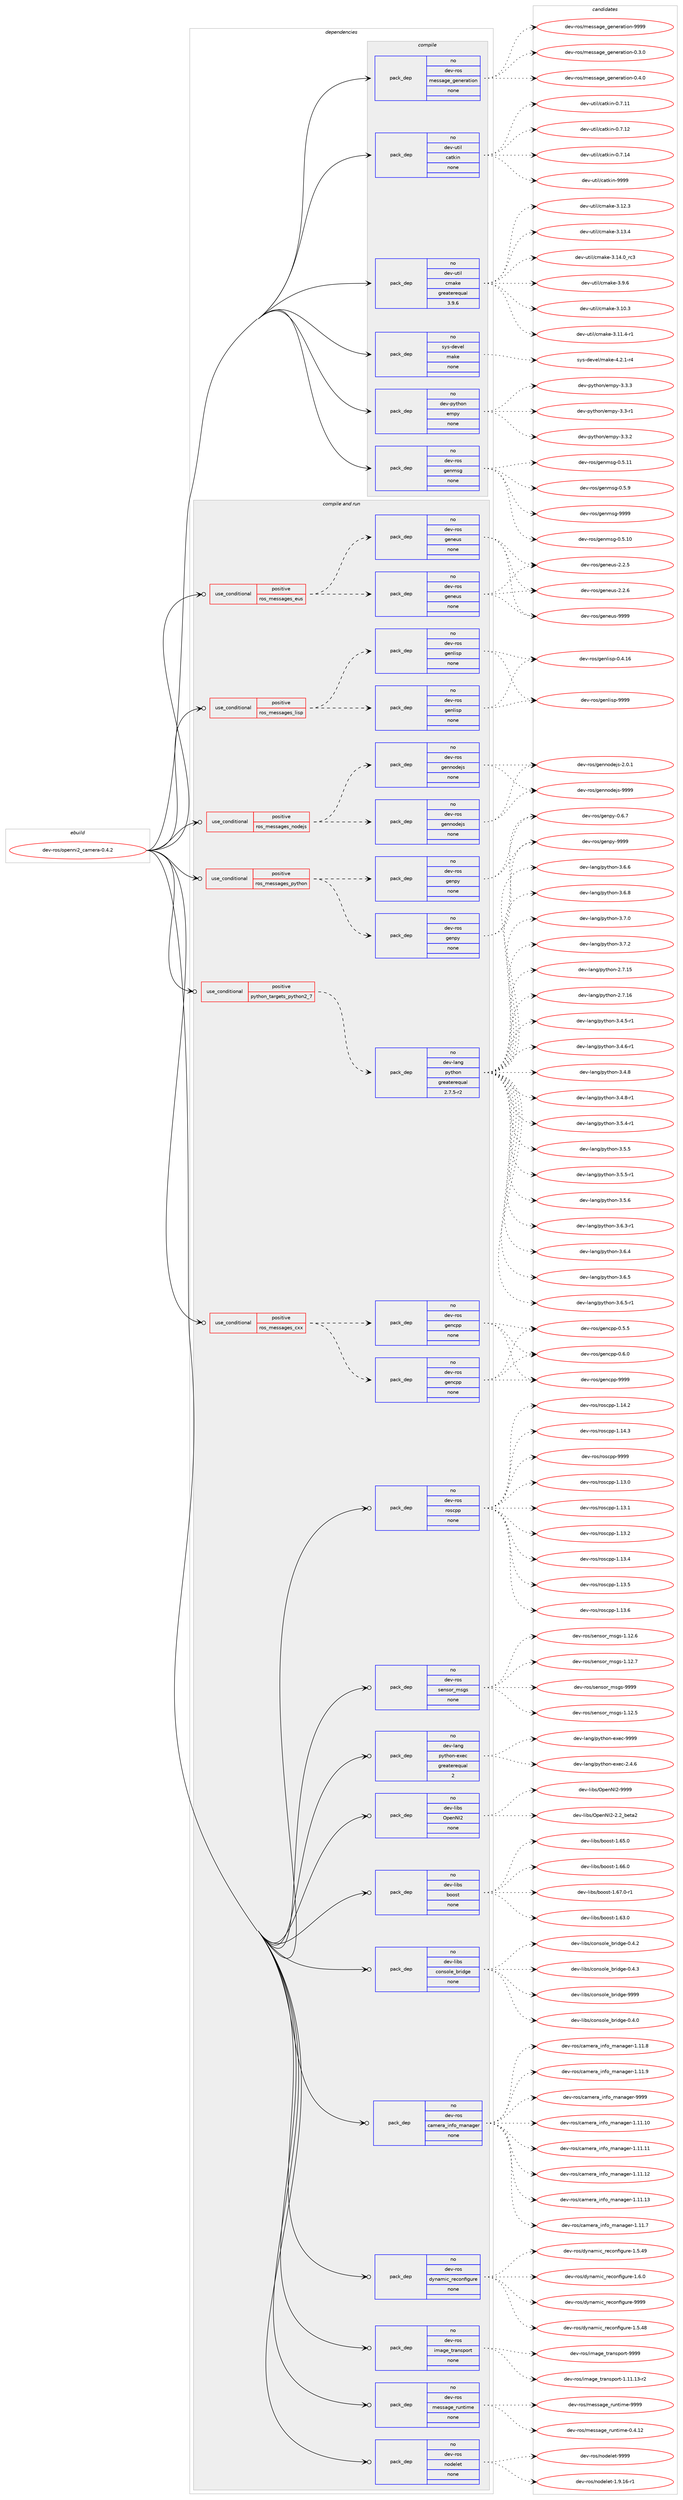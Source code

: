 digraph prolog {

# *************
# Graph options
# *************

newrank=true;
concentrate=true;
compound=true;
graph [rankdir=LR,fontname=Helvetica,fontsize=10,ranksep=1.5];#, ranksep=2.5, nodesep=0.2];
edge  [arrowhead=vee];
node  [fontname=Helvetica,fontsize=10];

# **********
# The ebuild
# **********

subgraph cluster_leftcol {
color=gray;
rank=same;
label=<<i>ebuild</i>>;
id [label="dev-ros/openni2_camera-0.4.2", color=red, width=4, href="../dev-ros/openni2_camera-0.4.2.svg"];
}

# ****************
# The dependencies
# ****************

subgraph cluster_midcol {
color=gray;
label=<<i>dependencies</i>>;
subgraph cluster_compile {
fillcolor="#eeeeee";
style=filled;
label=<<i>compile</i>>;
subgraph pack1048576 {
dependency1461251 [label=<<TABLE BORDER="0" CELLBORDER="1" CELLSPACING="0" CELLPADDING="4" WIDTH="220"><TR><TD ROWSPAN="6" CELLPADDING="30">pack_dep</TD></TR><TR><TD WIDTH="110">no</TD></TR><TR><TD>dev-python</TD></TR><TR><TD>empy</TD></TR><TR><TD>none</TD></TR><TR><TD></TD></TR></TABLE>>, shape=none, color=blue];
}
id:e -> dependency1461251:w [weight=20,style="solid",arrowhead="vee"];
subgraph pack1048577 {
dependency1461252 [label=<<TABLE BORDER="0" CELLBORDER="1" CELLSPACING="0" CELLPADDING="4" WIDTH="220"><TR><TD ROWSPAN="6" CELLPADDING="30">pack_dep</TD></TR><TR><TD WIDTH="110">no</TD></TR><TR><TD>dev-ros</TD></TR><TR><TD>genmsg</TD></TR><TR><TD>none</TD></TR><TR><TD></TD></TR></TABLE>>, shape=none, color=blue];
}
id:e -> dependency1461252:w [weight=20,style="solid",arrowhead="vee"];
subgraph pack1048578 {
dependency1461253 [label=<<TABLE BORDER="0" CELLBORDER="1" CELLSPACING="0" CELLPADDING="4" WIDTH="220"><TR><TD ROWSPAN="6" CELLPADDING="30">pack_dep</TD></TR><TR><TD WIDTH="110">no</TD></TR><TR><TD>dev-ros</TD></TR><TR><TD>message_generation</TD></TR><TR><TD>none</TD></TR><TR><TD></TD></TR></TABLE>>, shape=none, color=blue];
}
id:e -> dependency1461253:w [weight=20,style="solid",arrowhead="vee"];
subgraph pack1048579 {
dependency1461254 [label=<<TABLE BORDER="0" CELLBORDER="1" CELLSPACING="0" CELLPADDING="4" WIDTH="220"><TR><TD ROWSPAN="6" CELLPADDING="30">pack_dep</TD></TR><TR><TD WIDTH="110">no</TD></TR><TR><TD>dev-util</TD></TR><TR><TD>catkin</TD></TR><TR><TD>none</TD></TR><TR><TD></TD></TR></TABLE>>, shape=none, color=blue];
}
id:e -> dependency1461254:w [weight=20,style="solid",arrowhead="vee"];
subgraph pack1048580 {
dependency1461255 [label=<<TABLE BORDER="0" CELLBORDER="1" CELLSPACING="0" CELLPADDING="4" WIDTH="220"><TR><TD ROWSPAN="6" CELLPADDING="30">pack_dep</TD></TR><TR><TD WIDTH="110">no</TD></TR><TR><TD>dev-util</TD></TR><TR><TD>cmake</TD></TR><TR><TD>greaterequal</TD></TR><TR><TD>3.9.6</TD></TR></TABLE>>, shape=none, color=blue];
}
id:e -> dependency1461255:w [weight=20,style="solid",arrowhead="vee"];
subgraph pack1048581 {
dependency1461256 [label=<<TABLE BORDER="0" CELLBORDER="1" CELLSPACING="0" CELLPADDING="4" WIDTH="220"><TR><TD ROWSPAN="6" CELLPADDING="30">pack_dep</TD></TR><TR><TD WIDTH="110">no</TD></TR><TR><TD>sys-devel</TD></TR><TR><TD>make</TD></TR><TR><TD>none</TD></TR><TR><TD></TD></TR></TABLE>>, shape=none, color=blue];
}
id:e -> dependency1461256:w [weight=20,style="solid",arrowhead="vee"];
}
subgraph cluster_compileandrun {
fillcolor="#eeeeee";
style=filled;
label=<<i>compile and run</i>>;
subgraph cond389285 {
dependency1461257 [label=<<TABLE BORDER="0" CELLBORDER="1" CELLSPACING="0" CELLPADDING="4"><TR><TD ROWSPAN="3" CELLPADDING="10">use_conditional</TD></TR><TR><TD>positive</TD></TR><TR><TD>python_targets_python2_7</TD></TR></TABLE>>, shape=none, color=red];
subgraph pack1048582 {
dependency1461258 [label=<<TABLE BORDER="0" CELLBORDER="1" CELLSPACING="0" CELLPADDING="4" WIDTH="220"><TR><TD ROWSPAN="6" CELLPADDING="30">pack_dep</TD></TR><TR><TD WIDTH="110">no</TD></TR><TR><TD>dev-lang</TD></TR><TR><TD>python</TD></TR><TR><TD>greaterequal</TD></TR><TR><TD>2.7.5-r2</TD></TR></TABLE>>, shape=none, color=blue];
}
dependency1461257:e -> dependency1461258:w [weight=20,style="dashed",arrowhead="vee"];
}
id:e -> dependency1461257:w [weight=20,style="solid",arrowhead="odotvee"];
subgraph cond389286 {
dependency1461259 [label=<<TABLE BORDER="0" CELLBORDER="1" CELLSPACING="0" CELLPADDING="4"><TR><TD ROWSPAN="3" CELLPADDING="10">use_conditional</TD></TR><TR><TD>positive</TD></TR><TR><TD>ros_messages_cxx</TD></TR></TABLE>>, shape=none, color=red];
subgraph pack1048583 {
dependency1461260 [label=<<TABLE BORDER="0" CELLBORDER="1" CELLSPACING="0" CELLPADDING="4" WIDTH="220"><TR><TD ROWSPAN="6" CELLPADDING="30">pack_dep</TD></TR><TR><TD WIDTH="110">no</TD></TR><TR><TD>dev-ros</TD></TR><TR><TD>gencpp</TD></TR><TR><TD>none</TD></TR><TR><TD></TD></TR></TABLE>>, shape=none, color=blue];
}
dependency1461259:e -> dependency1461260:w [weight=20,style="dashed",arrowhead="vee"];
subgraph pack1048584 {
dependency1461261 [label=<<TABLE BORDER="0" CELLBORDER="1" CELLSPACING="0" CELLPADDING="4" WIDTH="220"><TR><TD ROWSPAN="6" CELLPADDING="30">pack_dep</TD></TR><TR><TD WIDTH="110">no</TD></TR><TR><TD>dev-ros</TD></TR><TR><TD>gencpp</TD></TR><TR><TD>none</TD></TR><TR><TD></TD></TR></TABLE>>, shape=none, color=blue];
}
dependency1461259:e -> dependency1461261:w [weight=20,style="dashed",arrowhead="vee"];
}
id:e -> dependency1461259:w [weight=20,style="solid",arrowhead="odotvee"];
subgraph cond389287 {
dependency1461262 [label=<<TABLE BORDER="0" CELLBORDER="1" CELLSPACING="0" CELLPADDING="4"><TR><TD ROWSPAN="3" CELLPADDING="10">use_conditional</TD></TR><TR><TD>positive</TD></TR><TR><TD>ros_messages_eus</TD></TR></TABLE>>, shape=none, color=red];
subgraph pack1048585 {
dependency1461263 [label=<<TABLE BORDER="0" CELLBORDER="1" CELLSPACING="0" CELLPADDING="4" WIDTH="220"><TR><TD ROWSPAN="6" CELLPADDING="30">pack_dep</TD></TR><TR><TD WIDTH="110">no</TD></TR><TR><TD>dev-ros</TD></TR><TR><TD>geneus</TD></TR><TR><TD>none</TD></TR><TR><TD></TD></TR></TABLE>>, shape=none, color=blue];
}
dependency1461262:e -> dependency1461263:w [weight=20,style="dashed",arrowhead="vee"];
subgraph pack1048586 {
dependency1461264 [label=<<TABLE BORDER="0" CELLBORDER="1" CELLSPACING="0" CELLPADDING="4" WIDTH="220"><TR><TD ROWSPAN="6" CELLPADDING="30">pack_dep</TD></TR><TR><TD WIDTH="110">no</TD></TR><TR><TD>dev-ros</TD></TR><TR><TD>geneus</TD></TR><TR><TD>none</TD></TR><TR><TD></TD></TR></TABLE>>, shape=none, color=blue];
}
dependency1461262:e -> dependency1461264:w [weight=20,style="dashed",arrowhead="vee"];
}
id:e -> dependency1461262:w [weight=20,style="solid",arrowhead="odotvee"];
subgraph cond389288 {
dependency1461265 [label=<<TABLE BORDER="0" CELLBORDER="1" CELLSPACING="0" CELLPADDING="4"><TR><TD ROWSPAN="3" CELLPADDING="10">use_conditional</TD></TR><TR><TD>positive</TD></TR><TR><TD>ros_messages_lisp</TD></TR></TABLE>>, shape=none, color=red];
subgraph pack1048587 {
dependency1461266 [label=<<TABLE BORDER="0" CELLBORDER="1" CELLSPACING="0" CELLPADDING="4" WIDTH="220"><TR><TD ROWSPAN="6" CELLPADDING="30">pack_dep</TD></TR><TR><TD WIDTH="110">no</TD></TR><TR><TD>dev-ros</TD></TR><TR><TD>genlisp</TD></TR><TR><TD>none</TD></TR><TR><TD></TD></TR></TABLE>>, shape=none, color=blue];
}
dependency1461265:e -> dependency1461266:w [weight=20,style="dashed",arrowhead="vee"];
subgraph pack1048588 {
dependency1461267 [label=<<TABLE BORDER="0" CELLBORDER="1" CELLSPACING="0" CELLPADDING="4" WIDTH="220"><TR><TD ROWSPAN="6" CELLPADDING="30">pack_dep</TD></TR><TR><TD WIDTH="110">no</TD></TR><TR><TD>dev-ros</TD></TR><TR><TD>genlisp</TD></TR><TR><TD>none</TD></TR><TR><TD></TD></TR></TABLE>>, shape=none, color=blue];
}
dependency1461265:e -> dependency1461267:w [weight=20,style="dashed",arrowhead="vee"];
}
id:e -> dependency1461265:w [weight=20,style="solid",arrowhead="odotvee"];
subgraph cond389289 {
dependency1461268 [label=<<TABLE BORDER="0" CELLBORDER="1" CELLSPACING="0" CELLPADDING="4"><TR><TD ROWSPAN="3" CELLPADDING="10">use_conditional</TD></TR><TR><TD>positive</TD></TR><TR><TD>ros_messages_nodejs</TD></TR></TABLE>>, shape=none, color=red];
subgraph pack1048589 {
dependency1461269 [label=<<TABLE BORDER="0" CELLBORDER="1" CELLSPACING="0" CELLPADDING="4" WIDTH="220"><TR><TD ROWSPAN="6" CELLPADDING="30">pack_dep</TD></TR><TR><TD WIDTH="110">no</TD></TR><TR><TD>dev-ros</TD></TR><TR><TD>gennodejs</TD></TR><TR><TD>none</TD></TR><TR><TD></TD></TR></TABLE>>, shape=none, color=blue];
}
dependency1461268:e -> dependency1461269:w [weight=20,style="dashed",arrowhead="vee"];
subgraph pack1048590 {
dependency1461270 [label=<<TABLE BORDER="0" CELLBORDER="1" CELLSPACING="0" CELLPADDING="4" WIDTH="220"><TR><TD ROWSPAN="6" CELLPADDING="30">pack_dep</TD></TR><TR><TD WIDTH="110">no</TD></TR><TR><TD>dev-ros</TD></TR><TR><TD>gennodejs</TD></TR><TR><TD>none</TD></TR><TR><TD></TD></TR></TABLE>>, shape=none, color=blue];
}
dependency1461268:e -> dependency1461270:w [weight=20,style="dashed",arrowhead="vee"];
}
id:e -> dependency1461268:w [weight=20,style="solid",arrowhead="odotvee"];
subgraph cond389290 {
dependency1461271 [label=<<TABLE BORDER="0" CELLBORDER="1" CELLSPACING="0" CELLPADDING="4"><TR><TD ROWSPAN="3" CELLPADDING="10">use_conditional</TD></TR><TR><TD>positive</TD></TR><TR><TD>ros_messages_python</TD></TR></TABLE>>, shape=none, color=red];
subgraph pack1048591 {
dependency1461272 [label=<<TABLE BORDER="0" CELLBORDER="1" CELLSPACING="0" CELLPADDING="4" WIDTH="220"><TR><TD ROWSPAN="6" CELLPADDING="30">pack_dep</TD></TR><TR><TD WIDTH="110">no</TD></TR><TR><TD>dev-ros</TD></TR><TR><TD>genpy</TD></TR><TR><TD>none</TD></TR><TR><TD></TD></TR></TABLE>>, shape=none, color=blue];
}
dependency1461271:e -> dependency1461272:w [weight=20,style="dashed",arrowhead="vee"];
subgraph pack1048592 {
dependency1461273 [label=<<TABLE BORDER="0" CELLBORDER="1" CELLSPACING="0" CELLPADDING="4" WIDTH="220"><TR><TD ROWSPAN="6" CELLPADDING="30">pack_dep</TD></TR><TR><TD WIDTH="110">no</TD></TR><TR><TD>dev-ros</TD></TR><TR><TD>genpy</TD></TR><TR><TD>none</TD></TR><TR><TD></TD></TR></TABLE>>, shape=none, color=blue];
}
dependency1461271:e -> dependency1461273:w [weight=20,style="dashed",arrowhead="vee"];
}
id:e -> dependency1461271:w [weight=20,style="solid",arrowhead="odotvee"];
subgraph pack1048593 {
dependency1461274 [label=<<TABLE BORDER="0" CELLBORDER="1" CELLSPACING="0" CELLPADDING="4" WIDTH="220"><TR><TD ROWSPAN="6" CELLPADDING="30">pack_dep</TD></TR><TR><TD WIDTH="110">no</TD></TR><TR><TD>dev-lang</TD></TR><TR><TD>python-exec</TD></TR><TR><TD>greaterequal</TD></TR><TR><TD>2</TD></TR></TABLE>>, shape=none, color=blue];
}
id:e -> dependency1461274:w [weight=20,style="solid",arrowhead="odotvee"];
subgraph pack1048594 {
dependency1461275 [label=<<TABLE BORDER="0" CELLBORDER="1" CELLSPACING="0" CELLPADDING="4" WIDTH="220"><TR><TD ROWSPAN="6" CELLPADDING="30">pack_dep</TD></TR><TR><TD WIDTH="110">no</TD></TR><TR><TD>dev-libs</TD></TR><TR><TD>OpenNI2</TD></TR><TR><TD>none</TD></TR><TR><TD></TD></TR></TABLE>>, shape=none, color=blue];
}
id:e -> dependency1461275:w [weight=20,style="solid",arrowhead="odotvee"];
subgraph pack1048595 {
dependency1461276 [label=<<TABLE BORDER="0" CELLBORDER="1" CELLSPACING="0" CELLPADDING="4" WIDTH="220"><TR><TD ROWSPAN="6" CELLPADDING="30">pack_dep</TD></TR><TR><TD WIDTH="110">no</TD></TR><TR><TD>dev-libs</TD></TR><TR><TD>boost</TD></TR><TR><TD>none</TD></TR><TR><TD></TD></TR></TABLE>>, shape=none, color=blue];
}
id:e -> dependency1461276:w [weight=20,style="solid",arrowhead="odotvee"];
subgraph pack1048596 {
dependency1461277 [label=<<TABLE BORDER="0" CELLBORDER="1" CELLSPACING="0" CELLPADDING="4" WIDTH="220"><TR><TD ROWSPAN="6" CELLPADDING="30">pack_dep</TD></TR><TR><TD WIDTH="110">no</TD></TR><TR><TD>dev-libs</TD></TR><TR><TD>console_bridge</TD></TR><TR><TD>none</TD></TR><TR><TD></TD></TR></TABLE>>, shape=none, color=blue];
}
id:e -> dependency1461277:w [weight=20,style="solid",arrowhead="odotvee"];
subgraph pack1048597 {
dependency1461278 [label=<<TABLE BORDER="0" CELLBORDER="1" CELLSPACING="0" CELLPADDING="4" WIDTH="220"><TR><TD ROWSPAN="6" CELLPADDING="30">pack_dep</TD></TR><TR><TD WIDTH="110">no</TD></TR><TR><TD>dev-ros</TD></TR><TR><TD>camera_info_manager</TD></TR><TR><TD>none</TD></TR><TR><TD></TD></TR></TABLE>>, shape=none, color=blue];
}
id:e -> dependency1461278:w [weight=20,style="solid",arrowhead="odotvee"];
subgraph pack1048598 {
dependency1461279 [label=<<TABLE BORDER="0" CELLBORDER="1" CELLSPACING="0" CELLPADDING="4" WIDTH="220"><TR><TD ROWSPAN="6" CELLPADDING="30">pack_dep</TD></TR><TR><TD WIDTH="110">no</TD></TR><TR><TD>dev-ros</TD></TR><TR><TD>dynamic_reconfigure</TD></TR><TR><TD>none</TD></TR><TR><TD></TD></TR></TABLE>>, shape=none, color=blue];
}
id:e -> dependency1461279:w [weight=20,style="solid",arrowhead="odotvee"];
subgraph pack1048599 {
dependency1461280 [label=<<TABLE BORDER="0" CELLBORDER="1" CELLSPACING="0" CELLPADDING="4" WIDTH="220"><TR><TD ROWSPAN="6" CELLPADDING="30">pack_dep</TD></TR><TR><TD WIDTH="110">no</TD></TR><TR><TD>dev-ros</TD></TR><TR><TD>image_transport</TD></TR><TR><TD>none</TD></TR><TR><TD></TD></TR></TABLE>>, shape=none, color=blue];
}
id:e -> dependency1461280:w [weight=20,style="solid",arrowhead="odotvee"];
subgraph pack1048600 {
dependency1461281 [label=<<TABLE BORDER="0" CELLBORDER="1" CELLSPACING="0" CELLPADDING="4" WIDTH="220"><TR><TD ROWSPAN="6" CELLPADDING="30">pack_dep</TD></TR><TR><TD WIDTH="110">no</TD></TR><TR><TD>dev-ros</TD></TR><TR><TD>message_runtime</TD></TR><TR><TD>none</TD></TR><TR><TD></TD></TR></TABLE>>, shape=none, color=blue];
}
id:e -> dependency1461281:w [weight=20,style="solid",arrowhead="odotvee"];
subgraph pack1048601 {
dependency1461282 [label=<<TABLE BORDER="0" CELLBORDER="1" CELLSPACING="0" CELLPADDING="4" WIDTH="220"><TR><TD ROWSPAN="6" CELLPADDING="30">pack_dep</TD></TR><TR><TD WIDTH="110">no</TD></TR><TR><TD>dev-ros</TD></TR><TR><TD>nodelet</TD></TR><TR><TD>none</TD></TR><TR><TD></TD></TR></TABLE>>, shape=none, color=blue];
}
id:e -> dependency1461282:w [weight=20,style="solid",arrowhead="odotvee"];
subgraph pack1048602 {
dependency1461283 [label=<<TABLE BORDER="0" CELLBORDER="1" CELLSPACING="0" CELLPADDING="4" WIDTH="220"><TR><TD ROWSPAN="6" CELLPADDING="30">pack_dep</TD></TR><TR><TD WIDTH="110">no</TD></TR><TR><TD>dev-ros</TD></TR><TR><TD>roscpp</TD></TR><TR><TD>none</TD></TR><TR><TD></TD></TR></TABLE>>, shape=none, color=blue];
}
id:e -> dependency1461283:w [weight=20,style="solid",arrowhead="odotvee"];
subgraph pack1048603 {
dependency1461284 [label=<<TABLE BORDER="0" CELLBORDER="1" CELLSPACING="0" CELLPADDING="4" WIDTH="220"><TR><TD ROWSPAN="6" CELLPADDING="30">pack_dep</TD></TR><TR><TD WIDTH="110">no</TD></TR><TR><TD>dev-ros</TD></TR><TR><TD>sensor_msgs</TD></TR><TR><TD>none</TD></TR><TR><TD></TD></TR></TABLE>>, shape=none, color=blue];
}
id:e -> dependency1461284:w [weight=20,style="solid",arrowhead="odotvee"];
}
subgraph cluster_run {
fillcolor="#eeeeee";
style=filled;
label=<<i>run</i>>;
}
}

# **************
# The candidates
# **************

subgraph cluster_choices {
rank=same;
color=gray;
label=<<i>candidates</i>>;

subgraph choice1048576 {
color=black;
nodesep=1;
choice1001011184511212111610411111047101109112121455146514511449 [label="dev-python/empy-3.3-r1", color=red, width=4,href="../dev-python/empy-3.3-r1.svg"];
choice1001011184511212111610411111047101109112121455146514650 [label="dev-python/empy-3.3.2", color=red, width=4,href="../dev-python/empy-3.3.2.svg"];
choice1001011184511212111610411111047101109112121455146514651 [label="dev-python/empy-3.3.3", color=red, width=4,href="../dev-python/empy-3.3.3.svg"];
dependency1461251:e -> choice1001011184511212111610411111047101109112121455146514511449:w [style=dotted,weight="100"];
dependency1461251:e -> choice1001011184511212111610411111047101109112121455146514650:w [style=dotted,weight="100"];
dependency1461251:e -> choice1001011184511212111610411111047101109112121455146514651:w [style=dotted,weight="100"];
}
subgraph choice1048577 {
color=black;
nodesep=1;
choice100101118451141111154710310111010911510345484653464948 [label="dev-ros/genmsg-0.5.10", color=red, width=4,href="../dev-ros/genmsg-0.5.10.svg"];
choice100101118451141111154710310111010911510345484653464949 [label="dev-ros/genmsg-0.5.11", color=red, width=4,href="../dev-ros/genmsg-0.5.11.svg"];
choice1001011184511411111547103101110109115103454846534657 [label="dev-ros/genmsg-0.5.9", color=red, width=4,href="../dev-ros/genmsg-0.5.9.svg"];
choice10010111845114111115471031011101091151034557575757 [label="dev-ros/genmsg-9999", color=red, width=4,href="../dev-ros/genmsg-9999.svg"];
dependency1461252:e -> choice100101118451141111154710310111010911510345484653464948:w [style=dotted,weight="100"];
dependency1461252:e -> choice100101118451141111154710310111010911510345484653464949:w [style=dotted,weight="100"];
dependency1461252:e -> choice1001011184511411111547103101110109115103454846534657:w [style=dotted,weight="100"];
dependency1461252:e -> choice10010111845114111115471031011101091151034557575757:w [style=dotted,weight="100"];
}
subgraph choice1048578 {
color=black;
nodesep=1;
choice1001011184511411111547109101115115971031019510310111010111497116105111110454846514648 [label="dev-ros/message_generation-0.3.0", color=red, width=4,href="../dev-ros/message_generation-0.3.0.svg"];
choice1001011184511411111547109101115115971031019510310111010111497116105111110454846524648 [label="dev-ros/message_generation-0.4.0", color=red, width=4,href="../dev-ros/message_generation-0.4.0.svg"];
choice10010111845114111115471091011151159710310195103101110101114971161051111104557575757 [label="dev-ros/message_generation-9999", color=red, width=4,href="../dev-ros/message_generation-9999.svg"];
dependency1461253:e -> choice1001011184511411111547109101115115971031019510310111010111497116105111110454846514648:w [style=dotted,weight="100"];
dependency1461253:e -> choice1001011184511411111547109101115115971031019510310111010111497116105111110454846524648:w [style=dotted,weight="100"];
dependency1461253:e -> choice10010111845114111115471091011151159710310195103101110101114971161051111104557575757:w [style=dotted,weight="100"];
}
subgraph choice1048579 {
color=black;
nodesep=1;
choice1001011184511711610510847999711610710511045484655464949 [label="dev-util/catkin-0.7.11", color=red, width=4,href="../dev-util/catkin-0.7.11.svg"];
choice1001011184511711610510847999711610710511045484655464950 [label="dev-util/catkin-0.7.12", color=red, width=4,href="../dev-util/catkin-0.7.12.svg"];
choice1001011184511711610510847999711610710511045484655464952 [label="dev-util/catkin-0.7.14", color=red, width=4,href="../dev-util/catkin-0.7.14.svg"];
choice100101118451171161051084799971161071051104557575757 [label="dev-util/catkin-9999", color=red, width=4,href="../dev-util/catkin-9999.svg"];
dependency1461254:e -> choice1001011184511711610510847999711610710511045484655464949:w [style=dotted,weight="100"];
dependency1461254:e -> choice1001011184511711610510847999711610710511045484655464950:w [style=dotted,weight="100"];
dependency1461254:e -> choice1001011184511711610510847999711610710511045484655464952:w [style=dotted,weight="100"];
dependency1461254:e -> choice100101118451171161051084799971161071051104557575757:w [style=dotted,weight="100"];
}
subgraph choice1048580 {
color=black;
nodesep=1;
choice1001011184511711610510847991099710710145514649484651 [label="dev-util/cmake-3.10.3", color=red, width=4,href="../dev-util/cmake-3.10.3.svg"];
choice10010111845117116105108479910997107101455146494946524511449 [label="dev-util/cmake-3.11.4-r1", color=red, width=4,href="../dev-util/cmake-3.11.4-r1.svg"];
choice1001011184511711610510847991099710710145514649504651 [label="dev-util/cmake-3.12.3", color=red, width=4,href="../dev-util/cmake-3.12.3.svg"];
choice1001011184511711610510847991099710710145514649514652 [label="dev-util/cmake-3.13.4", color=red, width=4,href="../dev-util/cmake-3.13.4.svg"];
choice1001011184511711610510847991099710710145514649524648951149951 [label="dev-util/cmake-3.14.0_rc3", color=red, width=4,href="../dev-util/cmake-3.14.0_rc3.svg"];
choice10010111845117116105108479910997107101455146574654 [label="dev-util/cmake-3.9.6", color=red, width=4,href="../dev-util/cmake-3.9.6.svg"];
dependency1461255:e -> choice1001011184511711610510847991099710710145514649484651:w [style=dotted,weight="100"];
dependency1461255:e -> choice10010111845117116105108479910997107101455146494946524511449:w [style=dotted,weight="100"];
dependency1461255:e -> choice1001011184511711610510847991099710710145514649504651:w [style=dotted,weight="100"];
dependency1461255:e -> choice1001011184511711610510847991099710710145514649514652:w [style=dotted,weight="100"];
dependency1461255:e -> choice1001011184511711610510847991099710710145514649524648951149951:w [style=dotted,weight="100"];
dependency1461255:e -> choice10010111845117116105108479910997107101455146574654:w [style=dotted,weight="100"];
}
subgraph choice1048581 {
color=black;
nodesep=1;
choice1151211154510010111810110847109971071014552465046494511452 [label="sys-devel/make-4.2.1-r4", color=red, width=4,href="../sys-devel/make-4.2.1-r4.svg"];
dependency1461256:e -> choice1151211154510010111810110847109971071014552465046494511452:w [style=dotted,weight="100"];
}
subgraph choice1048582 {
color=black;
nodesep=1;
choice10010111845108971101034711212111610411111045504655464953 [label="dev-lang/python-2.7.15", color=red, width=4,href="../dev-lang/python-2.7.15.svg"];
choice10010111845108971101034711212111610411111045504655464954 [label="dev-lang/python-2.7.16", color=red, width=4,href="../dev-lang/python-2.7.16.svg"];
choice1001011184510897110103471121211161041111104551465246534511449 [label="dev-lang/python-3.4.5-r1", color=red, width=4,href="../dev-lang/python-3.4.5-r1.svg"];
choice1001011184510897110103471121211161041111104551465246544511449 [label="dev-lang/python-3.4.6-r1", color=red, width=4,href="../dev-lang/python-3.4.6-r1.svg"];
choice100101118451089711010347112121116104111110455146524656 [label="dev-lang/python-3.4.8", color=red, width=4,href="../dev-lang/python-3.4.8.svg"];
choice1001011184510897110103471121211161041111104551465246564511449 [label="dev-lang/python-3.4.8-r1", color=red, width=4,href="../dev-lang/python-3.4.8-r1.svg"];
choice1001011184510897110103471121211161041111104551465346524511449 [label="dev-lang/python-3.5.4-r1", color=red, width=4,href="../dev-lang/python-3.5.4-r1.svg"];
choice100101118451089711010347112121116104111110455146534653 [label="dev-lang/python-3.5.5", color=red, width=4,href="../dev-lang/python-3.5.5.svg"];
choice1001011184510897110103471121211161041111104551465346534511449 [label="dev-lang/python-3.5.5-r1", color=red, width=4,href="../dev-lang/python-3.5.5-r1.svg"];
choice100101118451089711010347112121116104111110455146534654 [label="dev-lang/python-3.5.6", color=red, width=4,href="../dev-lang/python-3.5.6.svg"];
choice1001011184510897110103471121211161041111104551465446514511449 [label="dev-lang/python-3.6.3-r1", color=red, width=4,href="../dev-lang/python-3.6.3-r1.svg"];
choice100101118451089711010347112121116104111110455146544652 [label="dev-lang/python-3.6.4", color=red, width=4,href="../dev-lang/python-3.6.4.svg"];
choice100101118451089711010347112121116104111110455146544653 [label="dev-lang/python-3.6.5", color=red, width=4,href="../dev-lang/python-3.6.5.svg"];
choice1001011184510897110103471121211161041111104551465446534511449 [label="dev-lang/python-3.6.5-r1", color=red, width=4,href="../dev-lang/python-3.6.5-r1.svg"];
choice100101118451089711010347112121116104111110455146544654 [label="dev-lang/python-3.6.6", color=red, width=4,href="../dev-lang/python-3.6.6.svg"];
choice100101118451089711010347112121116104111110455146544656 [label="dev-lang/python-3.6.8", color=red, width=4,href="../dev-lang/python-3.6.8.svg"];
choice100101118451089711010347112121116104111110455146554648 [label="dev-lang/python-3.7.0", color=red, width=4,href="../dev-lang/python-3.7.0.svg"];
choice100101118451089711010347112121116104111110455146554650 [label="dev-lang/python-3.7.2", color=red, width=4,href="../dev-lang/python-3.7.2.svg"];
dependency1461258:e -> choice10010111845108971101034711212111610411111045504655464953:w [style=dotted,weight="100"];
dependency1461258:e -> choice10010111845108971101034711212111610411111045504655464954:w [style=dotted,weight="100"];
dependency1461258:e -> choice1001011184510897110103471121211161041111104551465246534511449:w [style=dotted,weight="100"];
dependency1461258:e -> choice1001011184510897110103471121211161041111104551465246544511449:w [style=dotted,weight="100"];
dependency1461258:e -> choice100101118451089711010347112121116104111110455146524656:w [style=dotted,weight="100"];
dependency1461258:e -> choice1001011184510897110103471121211161041111104551465246564511449:w [style=dotted,weight="100"];
dependency1461258:e -> choice1001011184510897110103471121211161041111104551465346524511449:w [style=dotted,weight="100"];
dependency1461258:e -> choice100101118451089711010347112121116104111110455146534653:w [style=dotted,weight="100"];
dependency1461258:e -> choice1001011184510897110103471121211161041111104551465346534511449:w [style=dotted,weight="100"];
dependency1461258:e -> choice100101118451089711010347112121116104111110455146534654:w [style=dotted,weight="100"];
dependency1461258:e -> choice1001011184510897110103471121211161041111104551465446514511449:w [style=dotted,weight="100"];
dependency1461258:e -> choice100101118451089711010347112121116104111110455146544652:w [style=dotted,weight="100"];
dependency1461258:e -> choice100101118451089711010347112121116104111110455146544653:w [style=dotted,weight="100"];
dependency1461258:e -> choice1001011184510897110103471121211161041111104551465446534511449:w [style=dotted,weight="100"];
dependency1461258:e -> choice100101118451089711010347112121116104111110455146544654:w [style=dotted,weight="100"];
dependency1461258:e -> choice100101118451089711010347112121116104111110455146544656:w [style=dotted,weight="100"];
dependency1461258:e -> choice100101118451089711010347112121116104111110455146554648:w [style=dotted,weight="100"];
dependency1461258:e -> choice100101118451089711010347112121116104111110455146554650:w [style=dotted,weight="100"];
}
subgraph choice1048583 {
color=black;
nodesep=1;
choice100101118451141111154710310111099112112454846534653 [label="dev-ros/gencpp-0.5.5", color=red, width=4,href="../dev-ros/gencpp-0.5.5.svg"];
choice100101118451141111154710310111099112112454846544648 [label="dev-ros/gencpp-0.6.0", color=red, width=4,href="../dev-ros/gencpp-0.6.0.svg"];
choice1001011184511411111547103101110991121124557575757 [label="dev-ros/gencpp-9999", color=red, width=4,href="../dev-ros/gencpp-9999.svg"];
dependency1461260:e -> choice100101118451141111154710310111099112112454846534653:w [style=dotted,weight="100"];
dependency1461260:e -> choice100101118451141111154710310111099112112454846544648:w [style=dotted,weight="100"];
dependency1461260:e -> choice1001011184511411111547103101110991121124557575757:w [style=dotted,weight="100"];
}
subgraph choice1048584 {
color=black;
nodesep=1;
choice100101118451141111154710310111099112112454846534653 [label="dev-ros/gencpp-0.5.5", color=red, width=4,href="../dev-ros/gencpp-0.5.5.svg"];
choice100101118451141111154710310111099112112454846544648 [label="dev-ros/gencpp-0.6.0", color=red, width=4,href="../dev-ros/gencpp-0.6.0.svg"];
choice1001011184511411111547103101110991121124557575757 [label="dev-ros/gencpp-9999", color=red, width=4,href="../dev-ros/gencpp-9999.svg"];
dependency1461261:e -> choice100101118451141111154710310111099112112454846534653:w [style=dotted,weight="100"];
dependency1461261:e -> choice100101118451141111154710310111099112112454846544648:w [style=dotted,weight="100"];
dependency1461261:e -> choice1001011184511411111547103101110991121124557575757:w [style=dotted,weight="100"];
}
subgraph choice1048585 {
color=black;
nodesep=1;
choice1001011184511411111547103101110101117115455046504653 [label="dev-ros/geneus-2.2.5", color=red, width=4,href="../dev-ros/geneus-2.2.5.svg"];
choice1001011184511411111547103101110101117115455046504654 [label="dev-ros/geneus-2.2.6", color=red, width=4,href="../dev-ros/geneus-2.2.6.svg"];
choice10010111845114111115471031011101011171154557575757 [label="dev-ros/geneus-9999", color=red, width=4,href="../dev-ros/geneus-9999.svg"];
dependency1461263:e -> choice1001011184511411111547103101110101117115455046504653:w [style=dotted,weight="100"];
dependency1461263:e -> choice1001011184511411111547103101110101117115455046504654:w [style=dotted,weight="100"];
dependency1461263:e -> choice10010111845114111115471031011101011171154557575757:w [style=dotted,weight="100"];
}
subgraph choice1048586 {
color=black;
nodesep=1;
choice1001011184511411111547103101110101117115455046504653 [label="dev-ros/geneus-2.2.5", color=red, width=4,href="../dev-ros/geneus-2.2.5.svg"];
choice1001011184511411111547103101110101117115455046504654 [label="dev-ros/geneus-2.2.6", color=red, width=4,href="../dev-ros/geneus-2.2.6.svg"];
choice10010111845114111115471031011101011171154557575757 [label="dev-ros/geneus-9999", color=red, width=4,href="../dev-ros/geneus-9999.svg"];
dependency1461264:e -> choice1001011184511411111547103101110101117115455046504653:w [style=dotted,weight="100"];
dependency1461264:e -> choice1001011184511411111547103101110101117115455046504654:w [style=dotted,weight="100"];
dependency1461264:e -> choice10010111845114111115471031011101011171154557575757:w [style=dotted,weight="100"];
}
subgraph choice1048587 {
color=black;
nodesep=1;
choice100101118451141111154710310111010810511511245484652464954 [label="dev-ros/genlisp-0.4.16", color=red, width=4,href="../dev-ros/genlisp-0.4.16.svg"];
choice10010111845114111115471031011101081051151124557575757 [label="dev-ros/genlisp-9999", color=red, width=4,href="../dev-ros/genlisp-9999.svg"];
dependency1461266:e -> choice100101118451141111154710310111010810511511245484652464954:w [style=dotted,weight="100"];
dependency1461266:e -> choice10010111845114111115471031011101081051151124557575757:w [style=dotted,weight="100"];
}
subgraph choice1048588 {
color=black;
nodesep=1;
choice100101118451141111154710310111010810511511245484652464954 [label="dev-ros/genlisp-0.4.16", color=red, width=4,href="../dev-ros/genlisp-0.4.16.svg"];
choice10010111845114111115471031011101081051151124557575757 [label="dev-ros/genlisp-9999", color=red, width=4,href="../dev-ros/genlisp-9999.svg"];
dependency1461267:e -> choice100101118451141111154710310111010810511511245484652464954:w [style=dotted,weight="100"];
dependency1461267:e -> choice10010111845114111115471031011101081051151124557575757:w [style=dotted,weight="100"];
}
subgraph choice1048589 {
color=black;
nodesep=1;
choice1001011184511411111547103101110110111100101106115455046484649 [label="dev-ros/gennodejs-2.0.1", color=red, width=4,href="../dev-ros/gennodejs-2.0.1.svg"];
choice10010111845114111115471031011101101111001011061154557575757 [label="dev-ros/gennodejs-9999", color=red, width=4,href="../dev-ros/gennodejs-9999.svg"];
dependency1461269:e -> choice1001011184511411111547103101110110111100101106115455046484649:w [style=dotted,weight="100"];
dependency1461269:e -> choice10010111845114111115471031011101101111001011061154557575757:w [style=dotted,weight="100"];
}
subgraph choice1048590 {
color=black;
nodesep=1;
choice1001011184511411111547103101110110111100101106115455046484649 [label="dev-ros/gennodejs-2.0.1", color=red, width=4,href="../dev-ros/gennodejs-2.0.1.svg"];
choice10010111845114111115471031011101101111001011061154557575757 [label="dev-ros/gennodejs-9999", color=red, width=4,href="../dev-ros/gennodejs-9999.svg"];
dependency1461270:e -> choice1001011184511411111547103101110110111100101106115455046484649:w [style=dotted,weight="100"];
dependency1461270:e -> choice10010111845114111115471031011101101111001011061154557575757:w [style=dotted,weight="100"];
}
subgraph choice1048591 {
color=black;
nodesep=1;
choice1001011184511411111547103101110112121454846544655 [label="dev-ros/genpy-0.6.7", color=red, width=4,href="../dev-ros/genpy-0.6.7.svg"];
choice10010111845114111115471031011101121214557575757 [label="dev-ros/genpy-9999", color=red, width=4,href="../dev-ros/genpy-9999.svg"];
dependency1461272:e -> choice1001011184511411111547103101110112121454846544655:w [style=dotted,weight="100"];
dependency1461272:e -> choice10010111845114111115471031011101121214557575757:w [style=dotted,weight="100"];
}
subgraph choice1048592 {
color=black;
nodesep=1;
choice1001011184511411111547103101110112121454846544655 [label="dev-ros/genpy-0.6.7", color=red, width=4,href="../dev-ros/genpy-0.6.7.svg"];
choice10010111845114111115471031011101121214557575757 [label="dev-ros/genpy-9999", color=red, width=4,href="../dev-ros/genpy-9999.svg"];
dependency1461273:e -> choice1001011184511411111547103101110112121454846544655:w [style=dotted,weight="100"];
dependency1461273:e -> choice10010111845114111115471031011101121214557575757:w [style=dotted,weight="100"];
}
subgraph choice1048593 {
color=black;
nodesep=1;
choice1001011184510897110103471121211161041111104510112010199455046524654 [label="dev-lang/python-exec-2.4.6", color=red, width=4,href="../dev-lang/python-exec-2.4.6.svg"];
choice10010111845108971101034711212111610411111045101120101994557575757 [label="dev-lang/python-exec-9999", color=red, width=4,href="../dev-lang/python-exec-9999.svg"];
dependency1461274:e -> choice1001011184510897110103471121211161041111104510112010199455046524654:w [style=dotted,weight="100"];
dependency1461274:e -> choice10010111845108971101034711212111610411111045101120101994557575757:w [style=dotted,weight="100"];
}
subgraph choice1048594 {
color=black;
nodesep=1;
choice100101118451081059811547791121011107873504550465095981011169750 [label="dev-libs/OpenNI2-2.2_beta2", color=red, width=4,href="../dev-libs/OpenNI2-2.2_beta2.svg"];
choice100101118451081059811547791121011107873504557575757 [label="dev-libs/OpenNI2-9999", color=red, width=4,href="../dev-libs/OpenNI2-9999.svg"];
dependency1461275:e -> choice100101118451081059811547791121011107873504550465095981011169750:w [style=dotted,weight="100"];
dependency1461275:e -> choice100101118451081059811547791121011107873504557575757:w [style=dotted,weight="100"];
}
subgraph choice1048595 {
color=black;
nodesep=1;
choice1001011184510810598115479811111111511645494654514648 [label="dev-libs/boost-1.63.0", color=red, width=4,href="../dev-libs/boost-1.63.0.svg"];
choice1001011184510810598115479811111111511645494654534648 [label="dev-libs/boost-1.65.0", color=red, width=4,href="../dev-libs/boost-1.65.0.svg"];
choice1001011184510810598115479811111111511645494654544648 [label="dev-libs/boost-1.66.0", color=red, width=4,href="../dev-libs/boost-1.66.0.svg"];
choice10010111845108105981154798111111115116454946545546484511449 [label="dev-libs/boost-1.67.0-r1", color=red, width=4,href="../dev-libs/boost-1.67.0-r1.svg"];
dependency1461276:e -> choice1001011184510810598115479811111111511645494654514648:w [style=dotted,weight="100"];
dependency1461276:e -> choice1001011184510810598115479811111111511645494654534648:w [style=dotted,weight="100"];
dependency1461276:e -> choice1001011184510810598115479811111111511645494654544648:w [style=dotted,weight="100"];
dependency1461276:e -> choice10010111845108105981154798111111115116454946545546484511449:w [style=dotted,weight="100"];
}
subgraph choice1048596 {
color=black;
nodesep=1;
choice100101118451081059811547991111101151111081019598114105100103101454846524648 [label="dev-libs/console_bridge-0.4.0", color=red, width=4,href="../dev-libs/console_bridge-0.4.0.svg"];
choice100101118451081059811547991111101151111081019598114105100103101454846524650 [label="dev-libs/console_bridge-0.4.2", color=red, width=4,href="../dev-libs/console_bridge-0.4.2.svg"];
choice100101118451081059811547991111101151111081019598114105100103101454846524651 [label="dev-libs/console_bridge-0.4.3", color=red, width=4,href="../dev-libs/console_bridge-0.4.3.svg"];
choice1001011184510810598115479911111011511110810195981141051001031014557575757 [label="dev-libs/console_bridge-9999", color=red, width=4,href="../dev-libs/console_bridge-9999.svg"];
dependency1461277:e -> choice100101118451081059811547991111101151111081019598114105100103101454846524648:w [style=dotted,weight="100"];
dependency1461277:e -> choice100101118451081059811547991111101151111081019598114105100103101454846524650:w [style=dotted,weight="100"];
dependency1461277:e -> choice100101118451081059811547991111101151111081019598114105100103101454846524651:w [style=dotted,weight="100"];
dependency1461277:e -> choice1001011184510810598115479911111011511110810195981141051001031014557575757:w [style=dotted,weight="100"];
}
subgraph choice1048597 {
color=black;
nodesep=1;
choice1001011184511411111547999710910111497951051101021119510997110971031011144549464949464948 [label="dev-ros/camera_info_manager-1.11.10", color=red, width=4,href="../dev-ros/camera_info_manager-1.11.10.svg"];
choice1001011184511411111547999710910111497951051101021119510997110971031011144549464949464949 [label="dev-ros/camera_info_manager-1.11.11", color=red, width=4,href="../dev-ros/camera_info_manager-1.11.11.svg"];
choice1001011184511411111547999710910111497951051101021119510997110971031011144549464949464950 [label="dev-ros/camera_info_manager-1.11.12", color=red, width=4,href="../dev-ros/camera_info_manager-1.11.12.svg"];
choice1001011184511411111547999710910111497951051101021119510997110971031011144549464949464951 [label="dev-ros/camera_info_manager-1.11.13", color=red, width=4,href="../dev-ros/camera_info_manager-1.11.13.svg"];
choice10010111845114111115479997109101114979510511010211195109971109710310111445494649494655 [label="dev-ros/camera_info_manager-1.11.7", color=red, width=4,href="../dev-ros/camera_info_manager-1.11.7.svg"];
choice10010111845114111115479997109101114979510511010211195109971109710310111445494649494656 [label="dev-ros/camera_info_manager-1.11.8", color=red, width=4,href="../dev-ros/camera_info_manager-1.11.8.svg"];
choice10010111845114111115479997109101114979510511010211195109971109710310111445494649494657 [label="dev-ros/camera_info_manager-1.11.9", color=red, width=4,href="../dev-ros/camera_info_manager-1.11.9.svg"];
choice1001011184511411111547999710910111497951051101021119510997110971031011144557575757 [label="dev-ros/camera_info_manager-9999", color=red, width=4,href="../dev-ros/camera_info_manager-9999.svg"];
dependency1461278:e -> choice1001011184511411111547999710910111497951051101021119510997110971031011144549464949464948:w [style=dotted,weight="100"];
dependency1461278:e -> choice1001011184511411111547999710910111497951051101021119510997110971031011144549464949464949:w [style=dotted,weight="100"];
dependency1461278:e -> choice1001011184511411111547999710910111497951051101021119510997110971031011144549464949464950:w [style=dotted,weight="100"];
dependency1461278:e -> choice1001011184511411111547999710910111497951051101021119510997110971031011144549464949464951:w [style=dotted,weight="100"];
dependency1461278:e -> choice10010111845114111115479997109101114979510511010211195109971109710310111445494649494655:w [style=dotted,weight="100"];
dependency1461278:e -> choice10010111845114111115479997109101114979510511010211195109971109710310111445494649494656:w [style=dotted,weight="100"];
dependency1461278:e -> choice10010111845114111115479997109101114979510511010211195109971109710310111445494649494657:w [style=dotted,weight="100"];
dependency1461278:e -> choice1001011184511411111547999710910111497951051101021119510997110971031011144557575757:w [style=dotted,weight="100"];
}
subgraph choice1048598 {
color=black;
nodesep=1;
choice10010111845114111115471001211109710910599951141019911111010210510311711410145494653465256 [label="dev-ros/dynamic_reconfigure-1.5.48", color=red, width=4,href="../dev-ros/dynamic_reconfigure-1.5.48.svg"];
choice10010111845114111115471001211109710910599951141019911111010210510311711410145494653465257 [label="dev-ros/dynamic_reconfigure-1.5.49", color=red, width=4,href="../dev-ros/dynamic_reconfigure-1.5.49.svg"];
choice100101118451141111154710012111097109105999511410199111110102105103117114101454946544648 [label="dev-ros/dynamic_reconfigure-1.6.0", color=red, width=4,href="../dev-ros/dynamic_reconfigure-1.6.0.svg"];
choice1001011184511411111547100121110971091059995114101991111101021051031171141014557575757 [label="dev-ros/dynamic_reconfigure-9999", color=red, width=4,href="../dev-ros/dynamic_reconfigure-9999.svg"];
dependency1461279:e -> choice10010111845114111115471001211109710910599951141019911111010210510311711410145494653465256:w [style=dotted,weight="100"];
dependency1461279:e -> choice10010111845114111115471001211109710910599951141019911111010210510311711410145494653465257:w [style=dotted,weight="100"];
dependency1461279:e -> choice100101118451141111154710012111097109105999511410199111110102105103117114101454946544648:w [style=dotted,weight="100"];
dependency1461279:e -> choice1001011184511411111547100121110971091059995114101991111101021051031171141014557575757:w [style=dotted,weight="100"];
}
subgraph choice1048599 {
color=black;
nodesep=1;
choice100101118451141111154710510997103101951161149711011511211111411645494649494649514511450 [label="dev-ros/image_transport-1.11.13-r2", color=red, width=4,href="../dev-ros/image_transport-1.11.13-r2.svg"];
choice10010111845114111115471051099710310195116114971101151121111141164557575757 [label="dev-ros/image_transport-9999", color=red, width=4,href="../dev-ros/image_transport-9999.svg"];
dependency1461280:e -> choice100101118451141111154710510997103101951161149711011511211111411645494649494649514511450:w [style=dotted,weight="100"];
dependency1461280:e -> choice10010111845114111115471051099710310195116114971101151121111141164557575757:w [style=dotted,weight="100"];
}
subgraph choice1048600 {
color=black;
nodesep=1;
choice1001011184511411111547109101115115971031019511411711011610510910145484652464950 [label="dev-ros/message_runtime-0.4.12", color=red, width=4,href="../dev-ros/message_runtime-0.4.12.svg"];
choice100101118451141111154710910111511597103101951141171101161051091014557575757 [label="dev-ros/message_runtime-9999", color=red, width=4,href="../dev-ros/message_runtime-9999.svg"];
dependency1461281:e -> choice1001011184511411111547109101115115971031019511411711011610510910145484652464950:w [style=dotted,weight="100"];
dependency1461281:e -> choice100101118451141111154710910111511597103101951141171101161051091014557575757:w [style=dotted,weight="100"];
}
subgraph choice1048601 {
color=black;
nodesep=1;
choice1001011184511411111547110111100101108101116454946574649544511449 [label="dev-ros/nodelet-1.9.16-r1", color=red, width=4,href="../dev-ros/nodelet-1.9.16-r1.svg"];
choice10010111845114111115471101111001011081011164557575757 [label="dev-ros/nodelet-9999", color=red, width=4,href="../dev-ros/nodelet-9999.svg"];
dependency1461282:e -> choice1001011184511411111547110111100101108101116454946574649544511449:w [style=dotted,weight="100"];
dependency1461282:e -> choice10010111845114111115471101111001011081011164557575757:w [style=dotted,weight="100"];
}
subgraph choice1048602 {
color=black;
nodesep=1;
choice10010111845114111115471141111159911211245494649514648 [label="dev-ros/roscpp-1.13.0", color=red, width=4,href="../dev-ros/roscpp-1.13.0.svg"];
choice10010111845114111115471141111159911211245494649514649 [label="dev-ros/roscpp-1.13.1", color=red, width=4,href="../dev-ros/roscpp-1.13.1.svg"];
choice10010111845114111115471141111159911211245494649514650 [label="dev-ros/roscpp-1.13.2", color=red, width=4,href="../dev-ros/roscpp-1.13.2.svg"];
choice10010111845114111115471141111159911211245494649514652 [label="dev-ros/roscpp-1.13.4", color=red, width=4,href="../dev-ros/roscpp-1.13.4.svg"];
choice10010111845114111115471141111159911211245494649514653 [label="dev-ros/roscpp-1.13.5", color=red, width=4,href="../dev-ros/roscpp-1.13.5.svg"];
choice10010111845114111115471141111159911211245494649514654 [label="dev-ros/roscpp-1.13.6", color=red, width=4,href="../dev-ros/roscpp-1.13.6.svg"];
choice10010111845114111115471141111159911211245494649524650 [label="dev-ros/roscpp-1.14.2", color=red, width=4,href="../dev-ros/roscpp-1.14.2.svg"];
choice10010111845114111115471141111159911211245494649524651 [label="dev-ros/roscpp-1.14.3", color=red, width=4,href="../dev-ros/roscpp-1.14.3.svg"];
choice1001011184511411111547114111115991121124557575757 [label="dev-ros/roscpp-9999", color=red, width=4,href="../dev-ros/roscpp-9999.svg"];
dependency1461283:e -> choice10010111845114111115471141111159911211245494649514648:w [style=dotted,weight="100"];
dependency1461283:e -> choice10010111845114111115471141111159911211245494649514649:w [style=dotted,weight="100"];
dependency1461283:e -> choice10010111845114111115471141111159911211245494649514650:w [style=dotted,weight="100"];
dependency1461283:e -> choice10010111845114111115471141111159911211245494649514652:w [style=dotted,weight="100"];
dependency1461283:e -> choice10010111845114111115471141111159911211245494649514653:w [style=dotted,weight="100"];
dependency1461283:e -> choice10010111845114111115471141111159911211245494649514654:w [style=dotted,weight="100"];
dependency1461283:e -> choice10010111845114111115471141111159911211245494649524650:w [style=dotted,weight="100"];
dependency1461283:e -> choice10010111845114111115471141111159911211245494649524651:w [style=dotted,weight="100"];
dependency1461283:e -> choice1001011184511411111547114111115991121124557575757:w [style=dotted,weight="100"];
}
subgraph choice1048603 {
color=black;
nodesep=1;
choice10010111845114111115471151011101151111149510911510311545494649504653 [label="dev-ros/sensor_msgs-1.12.5", color=red, width=4,href="../dev-ros/sensor_msgs-1.12.5.svg"];
choice10010111845114111115471151011101151111149510911510311545494649504654 [label="dev-ros/sensor_msgs-1.12.6", color=red, width=4,href="../dev-ros/sensor_msgs-1.12.6.svg"];
choice10010111845114111115471151011101151111149510911510311545494649504655 [label="dev-ros/sensor_msgs-1.12.7", color=red, width=4,href="../dev-ros/sensor_msgs-1.12.7.svg"];
choice1001011184511411111547115101110115111114951091151031154557575757 [label="dev-ros/sensor_msgs-9999", color=red, width=4,href="../dev-ros/sensor_msgs-9999.svg"];
dependency1461284:e -> choice10010111845114111115471151011101151111149510911510311545494649504653:w [style=dotted,weight="100"];
dependency1461284:e -> choice10010111845114111115471151011101151111149510911510311545494649504654:w [style=dotted,weight="100"];
dependency1461284:e -> choice10010111845114111115471151011101151111149510911510311545494649504655:w [style=dotted,weight="100"];
dependency1461284:e -> choice1001011184511411111547115101110115111114951091151031154557575757:w [style=dotted,weight="100"];
}
}

}

